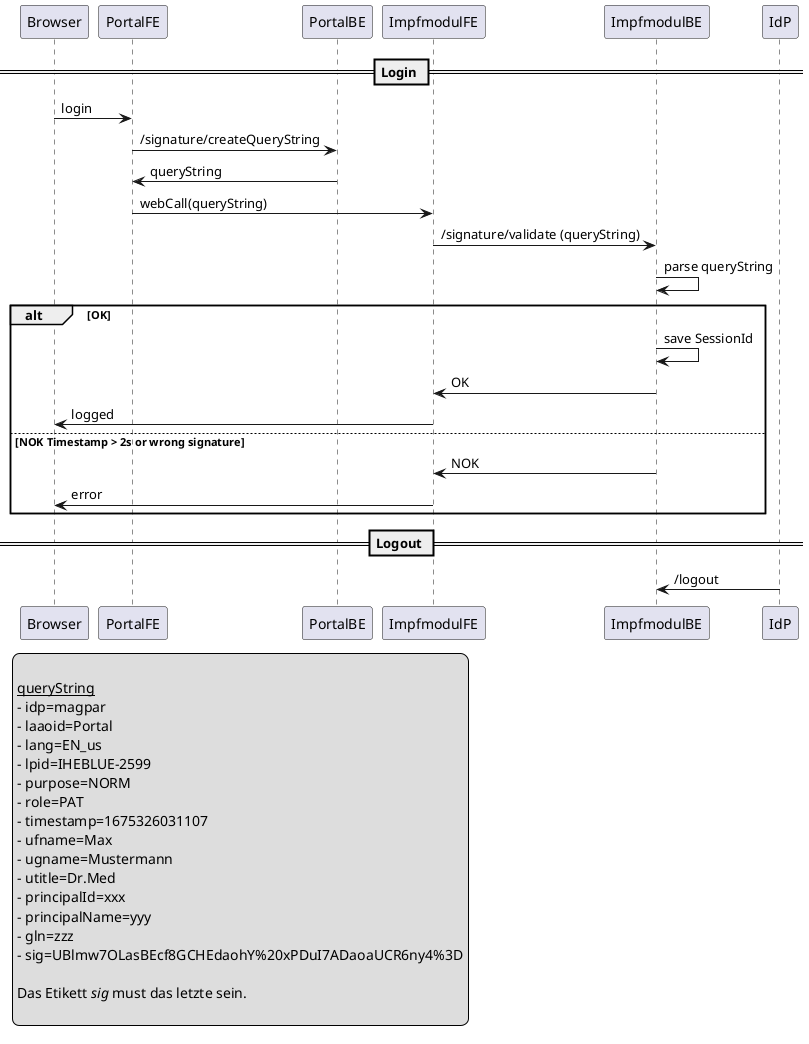 @startuml
skinparam handwritten false

participant Browser
participant PortalFE
participant PortalBE
participant ImpfmodulFE
participant ImpfmodulBE
participant IdP
'participant EPD

== Login ==
Browser         -> PortalFE            : login
PortalFE        -> PortalBE            : /signature/createQueryString
PortalBE        -> PortalFE            : queryString

PortalFE        -> ImpfmodulFE         : webCall(queryString)
ImpfmodulFE     -> ImpfmodulBE         : /signature/validate (queryString)
ImpfmodulBE     -> ImpfmodulBE         : parse queryString

alt OK
ImpfmodulBE     -> ImpfmodulBE         : save SessionId
ImpfmodulBE     -> ImpfmodulFE         : OK

ImpfmodulFE     -> Browser             : logged

else NOK Timestamp > 2s or wrong signature

ImpfmodulBE     -> ImpfmodulFE         : NOK
ImpfmodulFE     -> Browser             : error

end

== Logout ==
IdP             -> ImpfmodulBE         : /logout

' == SAML ==

'ImpfmodulFE     -> ImpfmodulBE         : /saml/sso Artifact
'ImpfmodulBE     -> IdP                 : SOAP Artifact

legend left

__queryString__
- idp=magpar
- laaoid=Portal
- lang=EN_us
- lpid=IHEBLUE-2599
- purpose=NORM
- role=PAT
- timestamp=1675326031107
- ufname=Max
- ugname=Mustermann
- utitle=Dr.Med
- principalId=xxx
- principalName=yyy
- gln=zzz
- sig=UBlmw7OLasBEcf8GCHEdaohY%20xPDuI7ADaoaUCR6ny4%3D

Das Etikett //sig// must das letzte sein.

end legend

@enduml